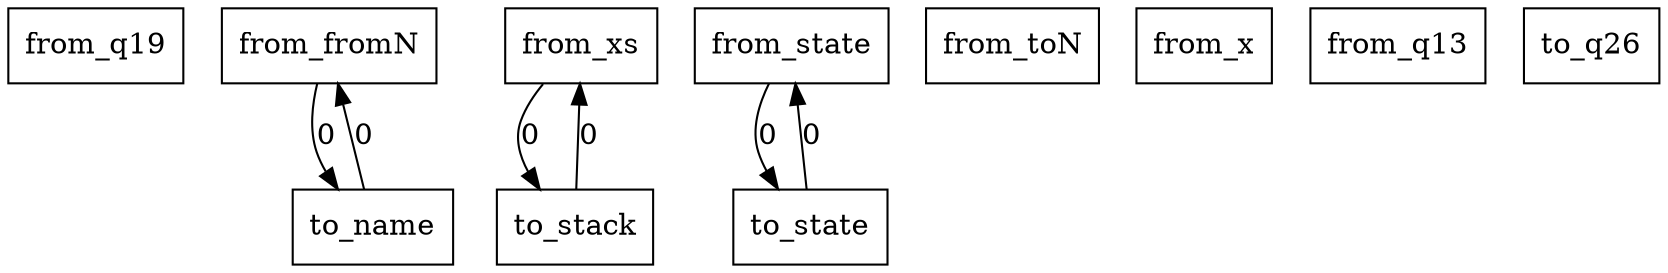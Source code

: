 digraph {
    graph [rankdir=TB
          ,bgcolor=transparent];
    node [shape=box
         ,fillcolor=white
         ,style=filled];
    0 [label=<from_q19>];
    1 [label=<from_fromN>];
    2 [label=<from_xs>];
    3 [label=<from_state>];
    4 [label=<from_toN>];
    5 [label=<from_x>];
    6 [label=<from_q13>];
    7 [label=<to_name>];
    8 [label=<to_stack>];
    9 [label=<to_state>];
    10 [label=<to_q26>];
    1 -> 7 [label=0];
    2 -> 8 [label=0];
    3 -> 9 [label=0];
    7 -> 1 [label=0];
    8 -> 2 [label=0];
    9 -> 3 [label=0];
}